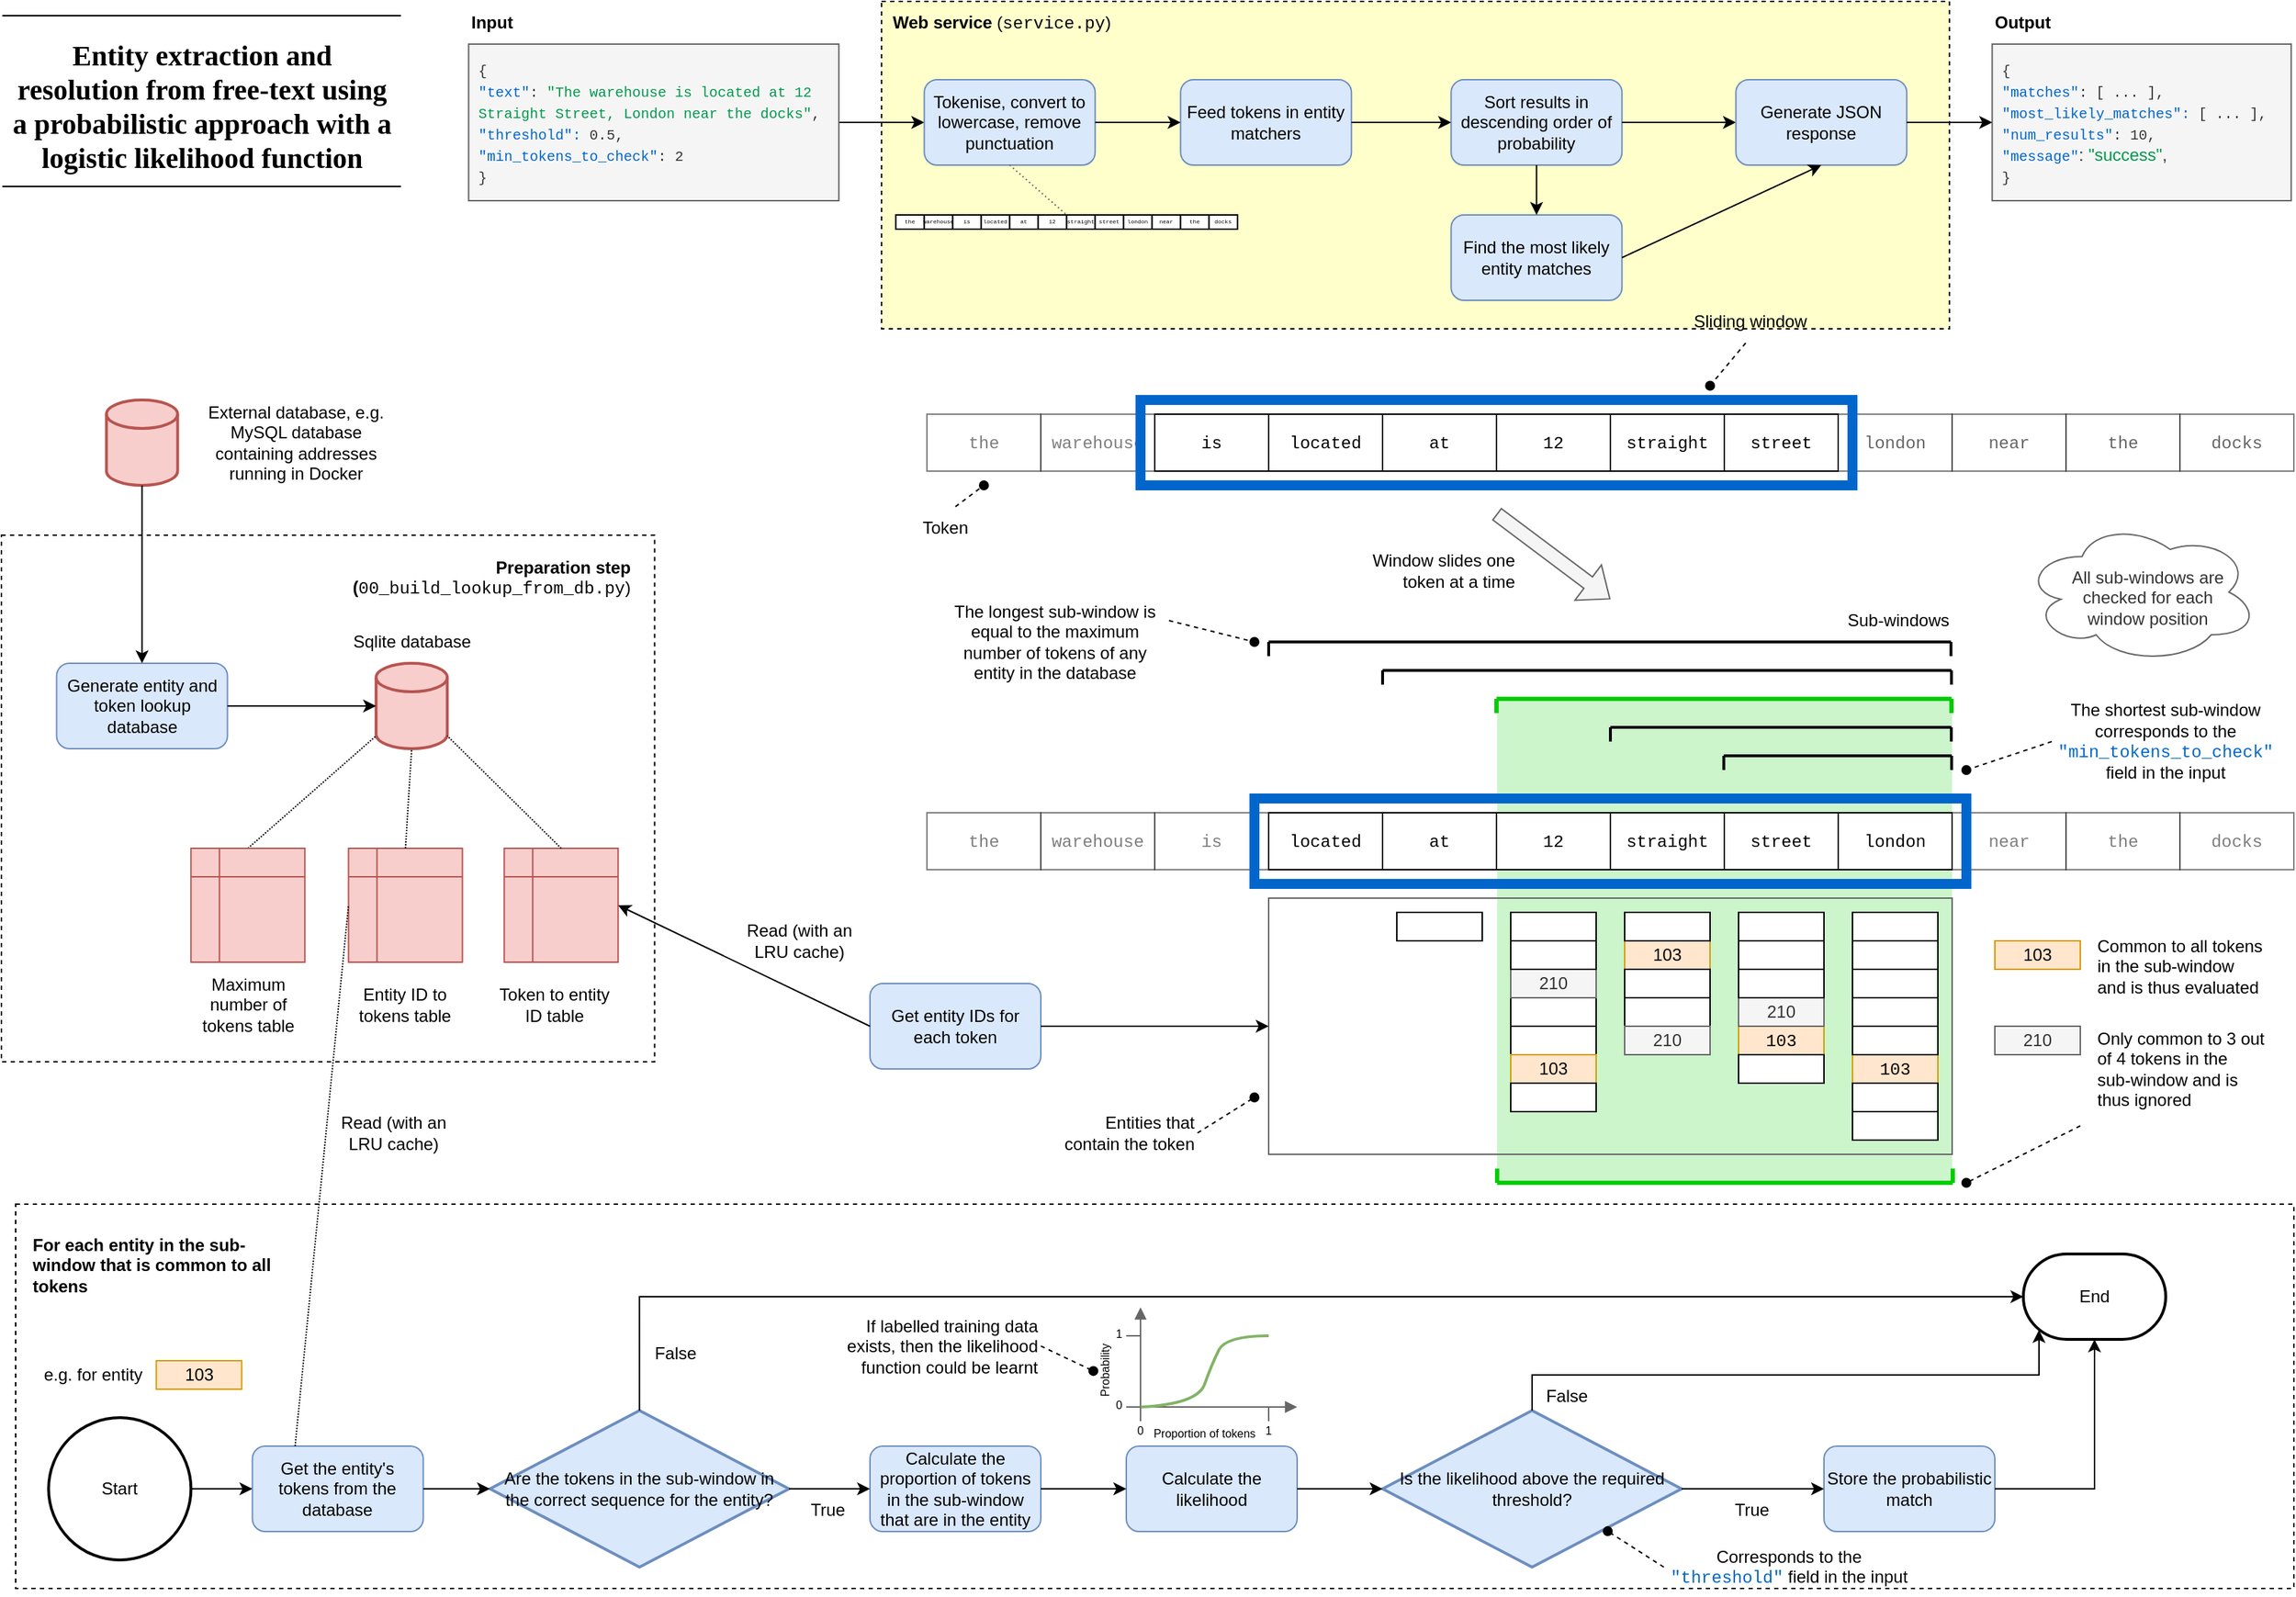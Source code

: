 <mxfile version="21.2.7" type="device">
  <diagram id="s3ajqU6_hN6JOdqz-PYY" name="Page-1">
    <mxGraphModel dx="904" dy="568" grid="1" gridSize="10" guides="1" tooltips="1" connect="1" arrows="0" fold="1" page="1" pageScale="1" pageWidth="1654" pageHeight="1169" math="0" shadow="0">
      <root>
        <mxCell id="0" />
        <mxCell id="1" parent="0" />
        <mxCell id="Gxz8XZ3srZawtTpm0HoM-239" value="" style="rounded=0;whiteSpace=wrap;html=1;fillColor=#00CC00;strokeColor=none;opacity=20;" parent="1" vertex="1">
          <mxGeometry x="1080.45" y="510" width="319.55" height="340" as="geometry" />
        </mxCell>
        <mxCell id="Gxz8XZ3srZawtTpm0HoM-189" value="" style="rounded=0;whiteSpace=wrap;html=1;fillColor=none;dashed=1;" parent="1" vertex="1">
          <mxGeometry x="40" y="865" width="1600" height="270" as="geometry" />
        </mxCell>
        <mxCell id="Gxz8XZ3srZawtTpm0HoM-154" value="" style="rounded=0;whiteSpace=wrap;html=1;fillColor=none;strokeColor=#666666;" parent="1" vertex="1">
          <mxGeometry x="920" y="650" width="480" height="180" as="geometry" />
        </mxCell>
        <mxCell id="Gxz8XZ3srZawtTpm0HoM-39" value="" style="rounded=0;whiteSpace=wrap;html=1;fillColor=none;dashed=1;" parent="1" vertex="1">
          <mxGeometry x="30.0" y="395" width="458.75" height="370" as="geometry" />
        </mxCell>
        <mxCell id="Gxz8XZ3srZawtTpm0HoM-36" value="" style="rounded=0;whiteSpace=wrap;html=1;fillColor=#FFFFCC;dashed=1;" parent="1" vertex="1">
          <mxGeometry x="648.14" y="20" width="750" height="230" as="geometry" />
        </mxCell>
        <mxCell id="Gxz8XZ3srZawtTpm0HoM-1" value="&lt;b&gt;Input&lt;/b&gt;" style="text;html=1;strokeColor=none;fillColor=none;align=left;verticalAlign=middle;whiteSpace=wrap;rounded=0;" parent="1" vertex="1">
          <mxGeometry x="358.14" y="20" width="60" height="30" as="geometry" />
        </mxCell>
        <mxCell id="Gxz8XZ3srZawtTpm0HoM-4" style="rounded=0;orthogonalLoop=1;jettySize=auto;html=1;exitX=1;exitY=0.5;exitDx=0;exitDy=0;entryX=0;entryY=0.5;entryDx=0;entryDy=0;" parent="1" source="Gxz8XZ3srZawtTpm0HoM-2" target="Gxz8XZ3srZawtTpm0HoM-3" edge="1">
          <mxGeometry relative="1" as="geometry" />
        </mxCell>
        <mxCell id="Gxz8XZ3srZawtTpm0HoM-2" value="&lt;font style=&quot;font-size: 10px;&quot; face=&quot;Courier New&quot;&gt;{&lt;br&gt;&lt;font color=&quot;#0066cc&quot;&gt;&quot;text&quot;&lt;/font&gt;: &lt;font color=&quot;#00994d&quot;&gt;&quot;The warehouse is located at 12 Straight Street, London near the docks&quot;&lt;/font&gt;, &lt;br&gt;&lt;font color=&quot;#0066cc&quot;&gt;&quot;threshold&quot;:&lt;/font&gt; 0.5, &lt;br&gt;&lt;font color=&quot;#0066cc&quot;&gt;&quot;min_tokens_to_check&quot;&lt;/font&gt;: 2&lt;br&gt;}&lt;/font&gt;" style="text;html=1;strokeColor=#666666;fillColor=#f5f5f5;align=left;verticalAlign=middle;whiteSpace=wrap;rounded=0;spacing=2;spacingLeft=5;spacingRight=5;fontColor=#333333;" parent="1" vertex="1">
          <mxGeometry x="358.14" y="50" width="260" height="110" as="geometry" />
        </mxCell>
        <mxCell id="Gxz8XZ3srZawtTpm0HoM-3" value="Tokenise, convert to lowercase, remove punctuation" style="rounded=1;whiteSpace=wrap;html=1;fillColor=#dae8fc;strokeColor=#6c8ebf;" parent="1" vertex="1">
          <mxGeometry x="678.14" y="75" width="120" height="60" as="geometry" />
        </mxCell>
        <mxCell id="Gxz8XZ3srZawtTpm0HoM-5" value="Feed tokens in entity matchers" style="rounded=1;whiteSpace=wrap;html=1;fillColor=#dae8fc;strokeColor=#6c8ebf;" parent="1" vertex="1">
          <mxGeometry x="858.14" y="75" width="120" height="60" as="geometry" />
        </mxCell>
        <mxCell id="Gxz8XZ3srZawtTpm0HoM-6" style="rounded=0;orthogonalLoop=1;jettySize=auto;html=1;entryX=0;entryY=0.5;entryDx=0;entryDy=0;exitX=1;exitY=0.5;exitDx=0;exitDy=0;" parent="1" source="Gxz8XZ3srZawtTpm0HoM-3" target="Gxz8XZ3srZawtTpm0HoM-5" edge="1">
          <mxGeometry relative="1" as="geometry">
            <mxPoint x="828.14" y="160" as="sourcePoint" />
            <mxPoint x="688.14" y="115" as="targetPoint" />
          </mxGeometry>
        </mxCell>
        <mxCell id="Gxz8XZ3srZawtTpm0HoM-7" value="Sort results in descending order of probability" style="rounded=1;whiteSpace=wrap;html=1;fillColor=#dae8fc;strokeColor=#6c8ebf;" parent="1" vertex="1">
          <mxGeometry x="1048.14" y="75" width="120" height="60" as="geometry" />
        </mxCell>
        <mxCell id="Gxz8XZ3srZawtTpm0HoM-8" style="rounded=0;orthogonalLoop=1;jettySize=auto;html=1;entryX=0;entryY=0.5;entryDx=0;entryDy=0;exitX=1;exitY=0.5;exitDx=0;exitDy=0;" parent="1" source="Gxz8XZ3srZawtTpm0HoM-5" target="Gxz8XZ3srZawtTpm0HoM-7" edge="1">
          <mxGeometry relative="1" as="geometry">
            <mxPoint x="808.14" y="115" as="sourcePoint" />
            <mxPoint x="868.14" y="115" as="targetPoint" />
          </mxGeometry>
        </mxCell>
        <mxCell id="Gxz8XZ3srZawtTpm0HoM-9" value="Find the most likely entity matches" style="rounded=1;whiteSpace=wrap;html=1;fillColor=#dae8fc;strokeColor=#6c8ebf;" parent="1" vertex="1">
          <mxGeometry x="1048.14" y="170" width="120" height="60" as="geometry" />
        </mxCell>
        <mxCell id="Gxz8XZ3srZawtTpm0HoM-10" style="rounded=0;orthogonalLoop=1;jettySize=auto;html=1;entryX=0.5;entryY=0;entryDx=0;entryDy=0;exitX=0.5;exitY=1;exitDx=0;exitDy=0;" parent="1" source="Gxz8XZ3srZawtTpm0HoM-7" target="Gxz8XZ3srZawtTpm0HoM-9" edge="1">
          <mxGeometry relative="1" as="geometry">
            <mxPoint x="988.14" y="115" as="sourcePoint" />
            <mxPoint x="1058.14" y="115" as="targetPoint" />
          </mxGeometry>
        </mxCell>
        <mxCell id="Gxz8XZ3srZawtTpm0HoM-12" value="&lt;b&gt;Output&lt;/b&gt;" style="text;html=1;strokeColor=none;fillColor=none;align=left;verticalAlign=middle;whiteSpace=wrap;rounded=0;" parent="1" vertex="1">
          <mxGeometry x="1428.14" y="20" width="60" height="30" as="geometry" />
        </mxCell>
        <mxCell id="Gxz8XZ3srZawtTpm0HoM-13" value="&lt;font style=&quot;font-size: 10px;&quot; face=&quot;Courier New&quot;&gt;{&lt;br&gt;&lt;font color=&quot;#0066cc&quot;&gt;&quot;matches&quot;&lt;/font&gt;: [ ... ], &lt;br&gt;&lt;font color=&quot;#0066cc&quot;&gt;&quot;most_likely_matches&quot;:&lt;/font&gt; [ ... ], &lt;br&gt;&lt;font color=&quot;#0066cc&quot;&gt;&quot;num_results&quot;&lt;/font&gt;: 10,&lt;br&gt;&lt;/font&gt;&lt;font style=&quot;border-color: var(--border-color); font-family: &amp;quot;Courier New&amp;quot;; font-size: 10px;&quot; color=&quot;#0066cc&quot;&gt;&quot;message&quot;&lt;/font&gt;: &lt;font color=&quot;#00994d&quot;&gt;&quot;success&quot;&lt;/font&gt;,&lt;font style=&quot;font-size: 10px;&quot; face=&quot;Courier New&quot;&gt;&lt;br&gt;}&lt;/font&gt;" style="text;html=1;strokeColor=#666666;fillColor=#f5f5f5;align=left;verticalAlign=middle;whiteSpace=wrap;rounded=0;spacing=2;spacingLeft=5;spacingRight=5;fontColor=#333333;" parent="1" vertex="1">
          <mxGeometry x="1428.14" y="50" width="210" height="110" as="geometry" />
        </mxCell>
        <mxCell id="Gxz8XZ3srZawtTpm0HoM-14" style="rounded=0;orthogonalLoop=1;jettySize=auto;html=1;entryX=0;entryY=0.5;entryDx=0;entryDy=0;exitX=1;exitY=0.5;exitDx=0;exitDy=0;" parent="1" source="Gxz8XZ3srZawtTpm0HoM-7" target="Gxz8XZ3srZawtTpm0HoM-15" edge="1">
          <mxGeometry relative="1" as="geometry">
            <mxPoint x="1178.14" y="160" as="sourcePoint" />
            <mxPoint x="1058.14" y="115" as="targetPoint" />
          </mxGeometry>
        </mxCell>
        <mxCell id="Gxz8XZ3srZawtTpm0HoM-15" value="Generate JSON response" style="rounded=1;whiteSpace=wrap;html=1;fillColor=#dae8fc;strokeColor=#6c8ebf;" parent="1" vertex="1">
          <mxGeometry x="1248.14" y="75" width="120" height="60" as="geometry" />
        </mxCell>
        <mxCell id="Gxz8XZ3srZawtTpm0HoM-16" style="rounded=0;orthogonalLoop=1;jettySize=auto;html=1;entryX=0.5;entryY=1;entryDx=0;entryDy=0;exitX=1;exitY=0.5;exitDx=0;exitDy=0;" parent="1" source="Gxz8XZ3srZawtTpm0HoM-9" target="Gxz8XZ3srZawtTpm0HoM-15" edge="1">
          <mxGeometry relative="1" as="geometry">
            <mxPoint x="1118.14" y="145" as="sourcePoint" />
            <mxPoint x="1118.14" y="180" as="targetPoint" />
          </mxGeometry>
        </mxCell>
        <mxCell id="Gxz8XZ3srZawtTpm0HoM-17" style="rounded=0;orthogonalLoop=1;jettySize=auto;html=1;entryX=0;entryY=0.5;entryDx=0;entryDy=0;exitX=1;exitY=0.5;exitDx=0;exitDy=0;" parent="1" source="Gxz8XZ3srZawtTpm0HoM-15" target="Gxz8XZ3srZawtTpm0HoM-13" edge="1">
          <mxGeometry relative="1" as="geometry">
            <mxPoint x="1388.14" y="50" as="sourcePoint" />
            <mxPoint x="1258.14" y="115" as="targetPoint" />
          </mxGeometry>
        </mxCell>
        <mxCell id="Gxz8XZ3srZawtTpm0HoM-18" value="" style="strokeWidth=2;html=1;shape=mxgraph.flowchart.database;whiteSpace=wrap;fillColor=#f8cecc;strokeColor=#b85450;" parent="1" vertex="1">
          <mxGeometry x="103.75" y="300" width="50" height="60" as="geometry" />
        </mxCell>
        <mxCell id="Gxz8XZ3srZawtTpm0HoM-19" value="External database, e.g. MySQL database containing addresses running in Docker" style="text;html=1;strokeColor=none;fillColor=none;align=center;verticalAlign=middle;whiteSpace=wrap;rounded=0;" parent="1" vertex="1">
          <mxGeometry x="163.13" y="305" width="147.5" height="50" as="geometry" />
        </mxCell>
        <mxCell id="Gxz8XZ3srZawtTpm0HoM-20" value="Generate entity and token lookup database" style="rounded=1;whiteSpace=wrap;html=1;fillColor=#dae8fc;strokeColor=#6c8ebf;" parent="1" vertex="1">
          <mxGeometry x="68.75" y="485" width="120" height="60" as="geometry" />
        </mxCell>
        <mxCell id="Gxz8XZ3srZawtTpm0HoM-22" style="rounded=0;orthogonalLoop=1;jettySize=auto;html=1;exitX=0.5;exitY=1;exitDx=0;exitDy=0;entryX=0.5;entryY=0;entryDx=0;entryDy=0;exitPerimeter=0;" parent="1" source="Gxz8XZ3srZawtTpm0HoM-18" target="Gxz8XZ3srZawtTpm0HoM-20" edge="1">
          <mxGeometry relative="1" as="geometry">
            <mxPoint x="168.75" y="270" as="sourcePoint" />
            <mxPoint x="228.75" y="270" as="targetPoint" />
          </mxGeometry>
        </mxCell>
        <mxCell id="Gxz8XZ3srZawtTpm0HoM-23" value="" style="strokeWidth=2;html=1;shape=mxgraph.flowchart.database;whiteSpace=wrap;fillColor=#f8cecc;strokeColor=#b85450;" parent="1" vertex="1">
          <mxGeometry x="293.13" y="485" width="50" height="60" as="geometry" />
        </mxCell>
        <mxCell id="Gxz8XZ3srZawtTpm0HoM-24" style="rounded=0;orthogonalLoop=1;jettySize=auto;html=1;entryX=0;entryY=0.5;entryDx=0;entryDy=0;entryPerimeter=0;exitX=1;exitY=0.5;exitDx=0;exitDy=0;" parent="1" source="Gxz8XZ3srZawtTpm0HoM-20" target="Gxz8XZ3srZawtTpm0HoM-23" edge="1">
          <mxGeometry relative="1" as="geometry">
            <mxPoint x="233.13" y="515" as="sourcePoint" />
            <mxPoint x="143.13" y="525" as="targetPoint" />
          </mxGeometry>
        </mxCell>
        <mxCell id="Gxz8XZ3srZawtTpm0HoM-25" value="Sqlite database" style="text;html=1;strokeColor=none;fillColor=none;align=center;verticalAlign=middle;whiteSpace=wrap;rounded=0;" parent="1" vertex="1">
          <mxGeometry x="273.76" y="455" width="88.75" height="30" as="geometry" />
        </mxCell>
        <mxCell id="Gxz8XZ3srZawtTpm0HoM-33" style="edgeStyle=none;rounded=0;orthogonalLoop=1;jettySize=auto;html=1;exitX=0.5;exitY=0;exitDx=0;exitDy=0;entryX=0;entryY=0.85;entryDx=0;entryDy=0;entryPerimeter=0;endArrow=none;endFill=0;dashed=1;dashPattern=1 1;" parent="1" source="Gxz8XZ3srZawtTpm0HoM-27" target="Gxz8XZ3srZawtTpm0HoM-23" edge="1">
          <mxGeometry relative="1" as="geometry" />
        </mxCell>
        <mxCell id="Gxz8XZ3srZawtTpm0HoM-27" value="" style="shape=internalStorage;whiteSpace=wrap;html=1;backgroundOutline=1;fillColor=#f8cecc;strokeColor=#b85450;" parent="1" vertex="1">
          <mxGeometry x="163.13" y="615" width="80" height="80" as="geometry" />
        </mxCell>
        <mxCell id="Gxz8XZ3srZawtTpm0HoM-28" value="Maximum number of tokens table" style="text;html=1;strokeColor=none;fillColor=none;align=center;verticalAlign=middle;whiteSpace=wrap;rounded=0;" parent="1" vertex="1">
          <mxGeometry x="158.75" y="705" width="88.75" height="40" as="geometry" />
        </mxCell>
        <mxCell id="Gxz8XZ3srZawtTpm0HoM-29" value="" style="shape=internalStorage;whiteSpace=wrap;html=1;backgroundOutline=1;fillColor=#f8cecc;strokeColor=#b85450;" parent="1" vertex="1">
          <mxGeometry x="273.76" y="615" width="80" height="80" as="geometry" />
        </mxCell>
        <mxCell id="Gxz8XZ3srZawtTpm0HoM-30" value="Entity ID to tokens table" style="text;html=1;strokeColor=none;fillColor=none;align=center;verticalAlign=middle;whiteSpace=wrap;rounded=0;" parent="1" vertex="1">
          <mxGeometry x="269.39" y="705" width="88.75" height="40" as="geometry" />
        </mxCell>
        <mxCell id="Gxz8XZ3srZawtTpm0HoM-31" value="" style="shape=internalStorage;whiteSpace=wrap;html=1;backgroundOutline=1;fillColor=#f8cecc;strokeColor=#b85450;" parent="1" vertex="1">
          <mxGeometry x="383.13" y="615" width="80" height="80" as="geometry" />
        </mxCell>
        <mxCell id="Gxz8XZ3srZawtTpm0HoM-32" value="Token to entity ID table" style="text;html=1;strokeColor=none;fillColor=none;align=center;verticalAlign=middle;whiteSpace=wrap;rounded=0;" parent="1" vertex="1">
          <mxGeometry x="374.38" y="705" width="88.75" height="40" as="geometry" />
        </mxCell>
        <mxCell id="Gxz8XZ3srZawtTpm0HoM-34" style="edgeStyle=none;rounded=0;orthogonalLoop=1;jettySize=auto;html=1;exitX=0.5;exitY=0;exitDx=0;exitDy=0;entryX=0.5;entryY=1;entryDx=0;entryDy=0;entryPerimeter=0;endArrow=none;endFill=0;dashed=1;dashPattern=1 1;" parent="1" source="Gxz8XZ3srZawtTpm0HoM-29" target="Gxz8XZ3srZawtTpm0HoM-23" edge="1">
          <mxGeometry relative="1" as="geometry">
            <mxPoint x="213.13" y="625" as="sourcePoint" />
            <mxPoint x="303.13" y="546" as="targetPoint" />
          </mxGeometry>
        </mxCell>
        <mxCell id="Gxz8XZ3srZawtTpm0HoM-35" style="edgeStyle=none;rounded=0;orthogonalLoop=1;jettySize=auto;html=1;exitX=0.5;exitY=0;exitDx=0;exitDy=0;entryX=1;entryY=0.85;entryDx=0;entryDy=0;entryPerimeter=0;endArrow=none;endFill=0;dashed=1;dashPattern=1 1;" parent="1" source="Gxz8XZ3srZawtTpm0HoM-31" target="Gxz8XZ3srZawtTpm0HoM-23" edge="1">
          <mxGeometry relative="1" as="geometry">
            <mxPoint x="223.13" y="635" as="sourcePoint" />
            <mxPoint x="313.13" y="556" as="targetPoint" />
          </mxGeometry>
        </mxCell>
        <mxCell id="Gxz8XZ3srZawtTpm0HoM-37" value="&lt;b&gt;Web service&lt;/b&gt; (&lt;font face=&quot;Courier New&quot;&gt;service.py&lt;/font&gt;)" style="text;html=1;strokeColor=none;fillColor=none;align=left;verticalAlign=middle;whiteSpace=wrap;rounded=0;" parent="1" vertex="1">
          <mxGeometry x="654.4" y="20" width="180" height="30" as="geometry" />
        </mxCell>
        <mxCell id="Gxz8XZ3srZawtTpm0HoM-40" value="&lt;b&gt;Preparation step (&lt;/b&gt;&lt;font face=&quot;Courier New&quot;&gt;00_build_lookup_from_db.py&lt;/font&gt;)" style="text;html=1;strokeColor=none;fillColor=none;align=right;verticalAlign=middle;whiteSpace=wrap;rounded=0;" parent="1" vertex="1">
          <mxGeometry x="188.75" y="405" width="285.01" height="40" as="geometry" />
        </mxCell>
        <mxCell id="Gxz8XZ3srZawtTpm0HoM-42" value="&lt;font face=&quot;Courier New&quot;&gt;the&lt;/font&gt;" style="rounded=0;whiteSpace=wrap;html=1;opacity=50;textOpacity=50;" parent="1" vertex="1">
          <mxGeometry x="680" y="310" width="80" height="40" as="geometry" />
        </mxCell>
        <mxCell id="Gxz8XZ3srZawtTpm0HoM-43" value="&lt;font face=&quot;Courier New&quot;&gt;warehouse&lt;/font&gt;" style="rounded=0;whiteSpace=wrap;html=1;opacity=50;textOpacity=50;" parent="1" vertex="1">
          <mxGeometry x="760" y="310" width="80" height="40" as="geometry" />
        </mxCell>
        <mxCell id="Gxz8XZ3srZawtTpm0HoM-44" value="&lt;font face=&quot;Courier New&quot;&gt;is&lt;/font&gt;" style="rounded=0;whiteSpace=wrap;html=1;" parent="1" vertex="1">
          <mxGeometry x="840" y="310" width="80" height="40" as="geometry" />
        </mxCell>
        <mxCell id="Gxz8XZ3srZawtTpm0HoM-45" value="&lt;font face=&quot;Courier New&quot;&gt;located&lt;/font&gt;" style="rounded=0;whiteSpace=wrap;html=1;" parent="1" vertex="1">
          <mxGeometry x="920" y="310" width="80" height="40" as="geometry" />
        </mxCell>
        <mxCell id="Gxz8XZ3srZawtTpm0HoM-46" value="&lt;font face=&quot;Courier New&quot;&gt;at&lt;/font&gt;" style="rounded=0;whiteSpace=wrap;html=1;" parent="1" vertex="1">
          <mxGeometry x="1000" y="310" width="80" height="40" as="geometry" />
        </mxCell>
        <mxCell id="Gxz8XZ3srZawtTpm0HoM-47" value="&lt;font face=&quot;Courier New&quot;&gt;12&lt;/font&gt;" style="rounded=0;whiteSpace=wrap;html=1;" parent="1" vertex="1">
          <mxGeometry x="1080" y="310" width="80" height="40" as="geometry" />
        </mxCell>
        <mxCell id="Gxz8XZ3srZawtTpm0HoM-48" value="&lt;font face=&quot;Courier New&quot;&gt;straight&lt;/font&gt;" style="rounded=0;whiteSpace=wrap;html=1;" parent="1" vertex="1">
          <mxGeometry x="1160" y="310" width="80" height="40" as="geometry" />
        </mxCell>
        <mxCell id="Gxz8XZ3srZawtTpm0HoM-49" value="&lt;font face=&quot;Courier New&quot;&gt;street&lt;/font&gt;" style="rounded=0;whiteSpace=wrap;html=1;" parent="1" vertex="1">
          <mxGeometry x="1240" y="310" width="80" height="40" as="geometry" />
        </mxCell>
        <mxCell id="Gxz8XZ3srZawtTpm0HoM-50" value="&lt;font face=&quot;Courier New&quot;&gt;london&lt;/font&gt;" style="rounded=0;whiteSpace=wrap;html=1;opacity=50;textOpacity=60;" parent="1" vertex="1">
          <mxGeometry x="1320" y="310" width="80" height="40" as="geometry" />
        </mxCell>
        <mxCell id="Gxz8XZ3srZawtTpm0HoM-51" value="&lt;font face=&quot;Courier New&quot;&gt;near&lt;/font&gt;" style="rounded=0;whiteSpace=wrap;html=1;opacity=50;textOpacity=60;" parent="1" vertex="1">
          <mxGeometry x="1400" y="310" width="80" height="40" as="geometry" />
        </mxCell>
        <mxCell id="Gxz8XZ3srZawtTpm0HoM-53" value="&lt;font face=&quot;Courier New&quot;&gt;the&lt;/font&gt;" style="rounded=0;whiteSpace=wrap;html=1;opacity=50;textOpacity=60;" parent="1" vertex="1">
          <mxGeometry x="1480" y="310" width="80" height="40" as="geometry" />
        </mxCell>
        <mxCell id="Gxz8XZ3srZawtTpm0HoM-54" value="&lt;font face=&quot;Courier New&quot;&gt;docks&lt;/font&gt;" style="rounded=0;whiteSpace=wrap;html=1;opacity=50;textOpacity=60;" parent="1" vertex="1">
          <mxGeometry x="1560" y="310" width="80" height="40" as="geometry" />
        </mxCell>
        <mxCell id="Gxz8XZ3srZawtTpm0HoM-67" value="" style="group;fontSize=4;" parent="1" vertex="1" connectable="0">
          <mxGeometry x="658.14" y="170" width="240" height="10" as="geometry" />
        </mxCell>
        <mxCell id="Gxz8XZ3srZawtTpm0HoM-55" value="&lt;font face=&quot;Courier New&quot; style=&quot;font-size: 4px;&quot;&gt;the&lt;/font&gt;" style="rounded=0;whiteSpace=wrap;html=1;fontSize=4;" parent="Gxz8XZ3srZawtTpm0HoM-67" vertex="1">
          <mxGeometry width="20.0" height="10" as="geometry" />
        </mxCell>
        <mxCell id="Gxz8XZ3srZawtTpm0HoM-56" value="&lt;font face=&quot;Courier New&quot; style=&quot;font-size: 4px;&quot;&gt;warehouse&lt;/font&gt;" style="rounded=0;whiteSpace=wrap;html=1;fontSize=4;" parent="Gxz8XZ3srZawtTpm0HoM-67" vertex="1">
          <mxGeometry x="20.0" width="20.0" height="10" as="geometry" />
        </mxCell>
        <mxCell id="Gxz8XZ3srZawtTpm0HoM-57" value="&lt;font face=&quot;Courier New&quot; style=&quot;font-size: 4px;&quot;&gt;is&lt;/font&gt;" style="rounded=0;whiteSpace=wrap;html=1;fontSize=4;" parent="Gxz8XZ3srZawtTpm0HoM-67" vertex="1">
          <mxGeometry x="40.0" width="20.0" height="10" as="geometry" />
        </mxCell>
        <mxCell id="Gxz8XZ3srZawtTpm0HoM-58" value="&lt;font face=&quot;Courier New&quot; style=&quot;font-size: 4px;&quot;&gt;located&lt;/font&gt;" style="rounded=0;whiteSpace=wrap;html=1;fontSize=4;" parent="Gxz8XZ3srZawtTpm0HoM-67" vertex="1">
          <mxGeometry x="60.0" width="20.0" height="10" as="geometry" />
        </mxCell>
        <mxCell id="Gxz8XZ3srZawtTpm0HoM-59" value="&lt;font face=&quot;Courier New&quot; style=&quot;font-size: 4px;&quot;&gt;at&lt;/font&gt;" style="rounded=0;whiteSpace=wrap;html=1;fontSize=4;" parent="Gxz8XZ3srZawtTpm0HoM-67" vertex="1">
          <mxGeometry x="80.0" width="20.0" height="10" as="geometry" />
        </mxCell>
        <mxCell id="Gxz8XZ3srZawtTpm0HoM-60" value="&lt;font face=&quot;Courier New&quot; style=&quot;font-size: 4px;&quot;&gt;12&lt;/font&gt;" style="rounded=0;whiteSpace=wrap;html=1;fontSize=4;" parent="Gxz8XZ3srZawtTpm0HoM-67" vertex="1">
          <mxGeometry x="100.0" width="20.0" height="10" as="geometry" />
        </mxCell>
        <mxCell id="Gxz8XZ3srZawtTpm0HoM-61" value="&lt;font face=&quot;Courier New&quot; style=&quot;font-size: 4px;&quot;&gt;straight&lt;/font&gt;" style="rounded=0;whiteSpace=wrap;html=1;fontSize=4;" parent="Gxz8XZ3srZawtTpm0HoM-67" vertex="1">
          <mxGeometry x="120.0" width="20.0" height="10" as="geometry" />
        </mxCell>
        <mxCell id="Gxz8XZ3srZawtTpm0HoM-62" value="&lt;font face=&quot;Courier New&quot; style=&quot;font-size: 4px;&quot;&gt;street&lt;/font&gt;" style="rounded=0;whiteSpace=wrap;html=1;fontSize=4;" parent="Gxz8XZ3srZawtTpm0HoM-67" vertex="1">
          <mxGeometry x="140.0" width="20.0" height="10" as="geometry" />
        </mxCell>
        <mxCell id="Gxz8XZ3srZawtTpm0HoM-63" value="&lt;font face=&quot;Courier New&quot; style=&quot;font-size: 4px;&quot;&gt;london&lt;/font&gt;" style="rounded=0;whiteSpace=wrap;html=1;fontSize=4;" parent="Gxz8XZ3srZawtTpm0HoM-67" vertex="1">
          <mxGeometry x="160.0" width="20.0" height="10" as="geometry" />
        </mxCell>
        <mxCell id="Gxz8XZ3srZawtTpm0HoM-64" value="&lt;font face=&quot;Courier New&quot; style=&quot;font-size: 4px;&quot;&gt;near&lt;/font&gt;" style="rounded=0;whiteSpace=wrap;html=1;fontSize=4;" parent="Gxz8XZ3srZawtTpm0HoM-67" vertex="1">
          <mxGeometry x="180" width="20.0" height="10" as="geometry" />
        </mxCell>
        <mxCell id="Gxz8XZ3srZawtTpm0HoM-65" value="&lt;font face=&quot;Courier New&quot; style=&quot;font-size: 4px;&quot;&gt;the&lt;/font&gt;" style="rounded=0;whiteSpace=wrap;html=1;fontSize=4;" parent="Gxz8XZ3srZawtTpm0HoM-67" vertex="1">
          <mxGeometry x="200.0" width="20.0" height="10" as="geometry" />
        </mxCell>
        <mxCell id="Gxz8XZ3srZawtTpm0HoM-66" value="&lt;font face=&quot;Courier New&quot; style=&quot;font-size: 4px;&quot;&gt;docks&lt;/font&gt;" style="rounded=0;whiteSpace=wrap;html=1;fontSize=4;" parent="Gxz8XZ3srZawtTpm0HoM-67" vertex="1">
          <mxGeometry x="220.0" width="20.0" height="10" as="geometry" />
        </mxCell>
        <mxCell id="Gxz8XZ3srZawtTpm0HoM-71" style="rounded=0;orthogonalLoop=1;jettySize=auto;html=1;entryX=0;entryY=0;entryDx=0;entryDy=0;exitX=0.5;exitY=1;exitDx=0;exitDy=0;endArrow=none;endFill=0;dashed=1;dashPattern=1 2;strokeColor=#666666;" parent="1" source="Gxz8XZ3srZawtTpm0HoM-3" target="Gxz8XZ3srZawtTpm0HoM-61" edge="1">
          <mxGeometry relative="1" as="geometry">
            <mxPoint x="808.14" y="115" as="sourcePoint" />
            <mxPoint x="868.14" y="115" as="targetPoint" />
          </mxGeometry>
        </mxCell>
        <mxCell id="Gxz8XZ3srZawtTpm0HoM-72" value="&lt;font face=&quot;Courier New&quot;&gt;the&lt;/font&gt;" style="rounded=0;whiteSpace=wrap;html=1;textOpacity=50;opacity=50;" parent="1" vertex="1">
          <mxGeometry x="680" y="590" width="80" height="40" as="geometry" />
        </mxCell>
        <mxCell id="Gxz8XZ3srZawtTpm0HoM-73" value="&lt;font face=&quot;Courier New&quot;&gt;warehouse&lt;/font&gt;" style="rounded=0;whiteSpace=wrap;html=1;textOpacity=50;opacity=50;" parent="1" vertex="1">
          <mxGeometry x="760" y="590" width="80" height="40" as="geometry" />
        </mxCell>
        <mxCell id="Gxz8XZ3srZawtTpm0HoM-74" value="&lt;font face=&quot;Courier New&quot;&gt;is&lt;/font&gt;" style="rounded=0;whiteSpace=wrap;html=1;textOpacity=50;opacity=50;" parent="1" vertex="1">
          <mxGeometry x="840" y="590" width="80" height="40" as="geometry" />
        </mxCell>
        <mxCell id="Gxz8XZ3srZawtTpm0HoM-75" value="&lt;font face=&quot;Courier New&quot;&gt;located&lt;/font&gt;" style="rounded=0;whiteSpace=wrap;html=1;" parent="1" vertex="1">
          <mxGeometry x="920" y="590" width="80" height="40" as="geometry" />
        </mxCell>
        <mxCell id="Gxz8XZ3srZawtTpm0HoM-76" value="&lt;font face=&quot;Courier New&quot;&gt;at&lt;/font&gt;" style="rounded=0;whiteSpace=wrap;html=1;" parent="1" vertex="1">
          <mxGeometry x="1000" y="590" width="80" height="40" as="geometry" />
        </mxCell>
        <mxCell id="Gxz8XZ3srZawtTpm0HoM-77" value="&lt;font face=&quot;Courier New&quot;&gt;12&lt;/font&gt;" style="rounded=0;whiteSpace=wrap;html=1;" parent="1" vertex="1">
          <mxGeometry x="1080" y="590" width="80" height="40" as="geometry" />
        </mxCell>
        <mxCell id="Gxz8XZ3srZawtTpm0HoM-78" value="&lt;font face=&quot;Courier New&quot;&gt;straight&lt;/font&gt;" style="rounded=0;whiteSpace=wrap;html=1;" parent="1" vertex="1">
          <mxGeometry x="1160" y="590" width="80" height="40" as="geometry" />
        </mxCell>
        <mxCell id="Gxz8XZ3srZawtTpm0HoM-79" value="&lt;font face=&quot;Courier New&quot;&gt;street&lt;/font&gt;" style="rounded=0;whiteSpace=wrap;html=1;" parent="1" vertex="1">
          <mxGeometry x="1240" y="590" width="80" height="40" as="geometry" />
        </mxCell>
        <mxCell id="Gxz8XZ3srZawtTpm0HoM-80" value="&lt;font face=&quot;Courier New&quot;&gt;london&lt;/font&gt;" style="rounded=0;whiteSpace=wrap;html=1;" parent="1" vertex="1">
          <mxGeometry x="1320" y="590" width="80" height="40" as="geometry" />
        </mxCell>
        <mxCell id="Gxz8XZ3srZawtTpm0HoM-81" value="&lt;font face=&quot;Courier New&quot;&gt;near&lt;/font&gt;" style="rounded=0;whiteSpace=wrap;html=1;textOpacity=50;opacity=50;" parent="1" vertex="1">
          <mxGeometry x="1400" y="590" width="80" height="40" as="geometry" />
        </mxCell>
        <mxCell id="Gxz8XZ3srZawtTpm0HoM-82" value="&lt;font face=&quot;Courier New&quot;&gt;the&lt;/font&gt;" style="rounded=0;whiteSpace=wrap;html=1;textOpacity=50;opacity=50;" parent="1" vertex="1">
          <mxGeometry x="1480" y="590" width="80" height="40" as="geometry" />
        </mxCell>
        <mxCell id="Gxz8XZ3srZawtTpm0HoM-83" value="&lt;font face=&quot;Courier New&quot;&gt;docks&lt;/font&gt;" style="rounded=0;whiteSpace=wrap;html=1;textOpacity=50;opacity=50;" parent="1" vertex="1">
          <mxGeometry x="1560" y="590" width="80" height="40" as="geometry" />
        </mxCell>
        <mxCell id="Gxz8XZ3srZawtTpm0HoM-85" value="" style="rounded=0;whiteSpace=wrap;html=1;fillColor=none;strokeColor=#0066CC;strokeWidth=7;" parent="1" vertex="1">
          <mxGeometry x="830" y="300" width="500" height="60" as="geometry" />
        </mxCell>
        <mxCell id="Gxz8XZ3srZawtTpm0HoM-86" value="" style="shape=flexArrow;endArrow=classic;html=1;rounded=0;fillColor=#f5f5f5;strokeColor=#666666;" parent="1" edge="1">
          <mxGeometry width="50" height="50" relative="1" as="geometry">
            <mxPoint x="1080" y="380" as="sourcePoint" />
            <mxPoint x="1160" y="440" as="targetPoint" />
          </mxGeometry>
        </mxCell>
        <mxCell id="Gxz8XZ3srZawtTpm0HoM-87" value="" style="rounded=0;whiteSpace=wrap;html=1;fillColor=none;strokeColor=#0066CC;strokeWidth=7;" parent="1" vertex="1">
          <mxGeometry x="910" y="580" width="500" height="60" as="geometry" />
        </mxCell>
        <mxCell id="Gxz8XZ3srZawtTpm0HoM-88" value="Sliding window" style="text;html=1;strokeColor=none;fillColor=none;align=right;verticalAlign=middle;whiteSpace=wrap;rounded=0;" parent="1" vertex="1">
          <mxGeometry x="1210" y="230" width="90" height="30" as="geometry" />
        </mxCell>
        <mxCell id="Gxz8XZ3srZawtTpm0HoM-94" value="" style="endArrow=none;html=1;rounded=0;strokeWidth=2;" parent="1" edge="1">
          <mxGeometry width="50" height="50" relative="1" as="geometry">
            <mxPoint x="1239.66" y="550" as="sourcePoint" />
            <mxPoint x="1399.66" y="550" as="targetPoint" />
          </mxGeometry>
        </mxCell>
        <mxCell id="Gxz8XZ3srZawtTpm0HoM-95" value="" style="endArrow=none;html=1;rounded=0;strokeWidth=2;" parent="1" edge="1">
          <mxGeometry width="50" height="50" relative="1" as="geometry">
            <mxPoint x="1399.66" y="560" as="sourcePoint" />
            <mxPoint x="1399.66" y="550" as="targetPoint" />
          </mxGeometry>
        </mxCell>
        <mxCell id="Gxz8XZ3srZawtTpm0HoM-96" value="" style="endArrow=none;html=1;rounded=0;strokeWidth=2;" parent="1" edge="1">
          <mxGeometry width="50" height="50" relative="1" as="geometry">
            <mxPoint x="1239.66" y="560" as="sourcePoint" />
            <mxPoint x="1239.66" y="550" as="targetPoint" />
          </mxGeometry>
        </mxCell>
        <mxCell id="Gxz8XZ3srZawtTpm0HoM-97" value="" style="endArrow=none;html=1;rounded=0;strokeWidth=2;" parent="1" edge="1">
          <mxGeometry width="50" height="50" relative="1" as="geometry">
            <mxPoint x="1160" y="530" as="sourcePoint" />
            <mxPoint x="1399.41" y="530" as="targetPoint" />
          </mxGeometry>
        </mxCell>
        <mxCell id="Gxz8XZ3srZawtTpm0HoM-98" value="" style="endArrow=none;html=1;rounded=0;strokeWidth=2;" parent="1" edge="1">
          <mxGeometry width="50" height="50" relative="1" as="geometry">
            <mxPoint x="1399.41" y="540" as="sourcePoint" />
            <mxPoint x="1399.41" y="530" as="targetPoint" />
          </mxGeometry>
        </mxCell>
        <mxCell id="Gxz8XZ3srZawtTpm0HoM-99" value="" style="endArrow=none;html=1;rounded=0;strokeWidth=2;" parent="1" edge="1">
          <mxGeometry width="50" height="50" relative="1" as="geometry">
            <mxPoint x="1160" y="540" as="sourcePoint" />
            <mxPoint x="1160" y="530" as="targetPoint" />
          </mxGeometry>
        </mxCell>
        <mxCell id="Gxz8XZ3srZawtTpm0HoM-100" value="" style="endArrow=none;html=1;rounded=0;strokeWidth=3;strokeColor=#00CC00;" parent="1" edge="1">
          <mxGeometry width="50" height="50" relative="1" as="geometry">
            <mxPoint x="1080" y="510" as="sourcePoint" />
            <mxPoint x="1399.55" y="510" as="targetPoint" />
          </mxGeometry>
        </mxCell>
        <mxCell id="Gxz8XZ3srZawtTpm0HoM-101" value="" style="endArrow=none;html=1;rounded=0;strokeWidth=3;strokeColor=#00CC00;" parent="1" edge="1">
          <mxGeometry width="50" height="50" relative="1" as="geometry">
            <mxPoint x="1399.55" y="520" as="sourcePoint" />
            <mxPoint x="1399.55" y="510" as="targetPoint" />
          </mxGeometry>
        </mxCell>
        <mxCell id="Gxz8XZ3srZawtTpm0HoM-102" value="" style="endArrow=none;html=1;rounded=0;strokeWidth=3;strokeColor=#00CC00;" parent="1" edge="1">
          <mxGeometry width="50" height="50" relative="1" as="geometry">
            <mxPoint x="1080" y="520" as="sourcePoint" />
            <mxPoint x="1080" y="510" as="targetPoint" />
          </mxGeometry>
        </mxCell>
        <mxCell id="Gxz8XZ3srZawtTpm0HoM-103" value="" style="endArrow=none;html=1;rounded=0;strokeWidth=2;" parent="1" edge="1">
          <mxGeometry width="50" height="50" relative="1" as="geometry">
            <mxPoint x="1000" y="490" as="sourcePoint" />
            <mxPoint x="1399.55" y="490" as="targetPoint" />
          </mxGeometry>
        </mxCell>
        <mxCell id="Gxz8XZ3srZawtTpm0HoM-104" value="" style="endArrow=none;html=1;rounded=0;strokeWidth=2;" parent="1" edge="1">
          <mxGeometry width="50" height="50" relative="1" as="geometry">
            <mxPoint x="1399.55" y="500" as="sourcePoint" />
            <mxPoint x="1399.55" y="490" as="targetPoint" />
          </mxGeometry>
        </mxCell>
        <mxCell id="Gxz8XZ3srZawtTpm0HoM-105" value="" style="endArrow=none;html=1;rounded=0;strokeWidth=2;" parent="1" edge="1">
          <mxGeometry width="50" height="50" relative="1" as="geometry">
            <mxPoint x="1000" y="500" as="sourcePoint" />
            <mxPoint x="1000" y="490" as="targetPoint" />
          </mxGeometry>
        </mxCell>
        <mxCell id="Gxz8XZ3srZawtTpm0HoM-106" value="" style="endArrow=none;html=1;rounded=0;strokeWidth=2;" parent="1" edge="1">
          <mxGeometry width="50" height="50" relative="1" as="geometry">
            <mxPoint x="920" y="470" as="sourcePoint" />
            <mxPoint x="1399.2" y="470" as="targetPoint" />
          </mxGeometry>
        </mxCell>
        <mxCell id="Gxz8XZ3srZawtTpm0HoM-107" value="" style="endArrow=none;html=1;rounded=0;strokeWidth=2;" parent="1" edge="1">
          <mxGeometry width="50" height="50" relative="1" as="geometry">
            <mxPoint x="1399.2" y="480" as="sourcePoint" />
            <mxPoint x="1399.2" y="470" as="targetPoint" />
          </mxGeometry>
        </mxCell>
        <mxCell id="Gxz8XZ3srZawtTpm0HoM-108" value="" style="endArrow=none;html=1;rounded=0;strokeWidth=2;" parent="1" edge="1">
          <mxGeometry width="50" height="50" relative="1" as="geometry">
            <mxPoint x="920" y="480" as="sourcePoint" />
            <mxPoint x="920" y="470" as="targetPoint" />
          </mxGeometry>
        </mxCell>
        <mxCell id="Gxz8XZ3srZawtTpm0HoM-109" value="Sub-windows" style="text;html=1;strokeColor=none;fillColor=none;align=right;verticalAlign=middle;whiteSpace=wrap;rounded=0;" parent="1" vertex="1">
          <mxGeometry x="1300" y="440" width="100" height="30" as="geometry" />
        </mxCell>
        <mxCell id="Gxz8XZ3srZawtTpm0HoM-110" value="&lt;font face=&quot;Courier New&quot;&gt;103&lt;/font&gt;" style="rounded=0;whiteSpace=wrap;html=1;fillColor=#ffe6cc;strokeColor=#d79b00;" parent="1" vertex="1">
          <mxGeometry x="1330" y="760" width="60" height="20" as="geometry" />
        </mxCell>
        <mxCell id="Gxz8XZ3srZawtTpm0HoM-111" value="" style="rounded=0;whiteSpace=wrap;html=1;" parent="1" vertex="1">
          <mxGeometry x="1330" y="680" width="60" height="20" as="geometry" />
        </mxCell>
        <mxCell id="Gxz8XZ3srZawtTpm0HoM-112" value="" style="rounded=0;whiteSpace=wrap;html=1;" parent="1" vertex="1">
          <mxGeometry x="1330" y="700" width="60" height="20" as="geometry" />
        </mxCell>
        <mxCell id="Gxz8XZ3srZawtTpm0HoM-113" value="" style="rounded=0;whiteSpace=wrap;html=1;" parent="1" vertex="1">
          <mxGeometry x="1330" y="720" width="60" height="20" as="geometry" />
        </mxCell>
        <mxCell id="Gxz8XZ3srZawtTpm0HoM-115" value="" style="rounded=0;whiteSpace=wrap;html=1;" parent="1" vertex="1">
          <mxGeometry x="1330" y="660" width="60" height="20" as="geometry" />
        </mxCell>
        <mxCell id="Gxz8XZ3srZawtTpm0HoM-116" value="" style="rounded=0;whiteSpace=wrap;html=1;" parent="1" vertex="1">
          <mxGeometry x="1330" y="780" width="60" height="20" as="geometry" />
        </mxCell>
        <mxCell id="Gxz8XZ3srZawtTpm0HoM-117" value="" style="rounded=0;whiteSpace=wrap;html=1;" parent="1" vertex="1">
          <mxGeometry x="1330" y="800" width="60" height="20" as="geometry" />
        </mxCell>
        <mxCell id="Gxz8XZ3srZawtTpm0HoM-118" value="Entities that contain the token" style="text;html=1;strokeColor=none;fillColor=none;align=right;verticalAlign=middle;whiteSpace=wrap;rounded=0;" parent="1" vertex="1">
          <mxGeometry x="770" y="800" width="100" height="30" as="geometry" />
        </mxCell>
        <mxCell id="Gxz8XZ3srZawtTpm0HoM-119" value="&lt;font face=&quot;Courier New&quot;&gt;103&lt;/font&gt;" style="rounded=0;whiteSpace=wrap;html=1;fillColor=#ffe6cc;strokeColor=#d79b00;" parent="1" vertex="1">
          <mxGeometry x="1250" y="740" width="60" height="20" as="geometry" />
        </mxCell>
        <mxCell id="Gxz8XZ3srZawtTpm0HoM-120" value="" style="rounded=0;whiteSpace=wrap;html=1;" parent="1" vertex="1">
          <mxGeometry x="1250" y="680" width="60" height="20" as="geometry" />
        </mxCell>
        <mxCell id="Gxz8XZ3srZawtTpm0HoM-122" value="210" style="rounded=0;whiteSpace=wrap;html=1;fillColor=#f5f5f5;strokeColor=#666666;fontColor=#333333;" parent="1" vertex="1">
          <mxGeometry x="1250" y="720" width="60" height="20" as="geometry" />
        </mxCell>
        <mxCell id="Gxz8XZ3srZawtTpm0HoM-124" value="" style="rounded=0;whiteSpace=wrap;html=1;" parent="1" vertex="1">
          <mxGeometry x="1250" y="660" width="60" height="20" as="geometry" />
        </mxCell>
        <mxCell id="Gxz8XZ3srZawtTpm0HoM-125" value="" style="rounded=0;whiteSpace=wrap;html=1;" parent="1" vertex="1">
          <mxGeometry x="1250" y="760" width="60" height="20" as="geometry" />
        </mxCell>
        <mxCell id="Gxz8XZ3srZawtTpm0HoM-128" value="103" style="rounded=0;whiteSpace=wrap;html=1;fillColor=#ffe6cc;strokeColor=#d79b00;" parent="1" vertex="1">
          <mxGeometry x="1170" y="680" width="60" height="20" as="geometry" />
        </mxCell>
        <mxCell id="Gxz8XZ3srZawtTpm0HoM-129" value="" style="rounded=0;whiteSpace=wrap;html=1;" parent="1" vertex="1">
          <mxGeometry x="1170" y="720" width="60" height="20" as="geometry" />
        </mxCell>
        <mxCell id="Gxz8XZ3srZawtTpm0HoM-131" value="" style="rounded=0;whiteSpace=wrap;html=1;" parent="1" vertex="1">
          <mxGeometry x="1170" y="660" width="60" height="20" as="geometry" />
        </mxCell>
        <mxCell id="Gxz8XZ3srZawtTpm0HoM-132" value="210" style="rounded=0;whiteSpace=wrap;html=1;fillColor=#f5f5f5;strokeColor=#666666;fontColor=#333333;" parent="1" vertex="1">
          <mxGeometry x="1170" y="740" width="60" height="20" as="geometry" />
        </mxCell>
        <mxCell id="Gxz8XZ3srZawtTpm0HoM-133" value="" style="rounded=0;whiteSpace=wrap;html=1;" parent="1" vertex="1">
          <mxGeometry x="1250" y="700" width="60" height="20" as="geometry" />
        </mxCell>
        <mxCell id="Gxz8XZ3srZawtTpm0HoM-134" value="" style="rounded=0;whiteSpace=wrap;html=1;" parent="1" vertex="1">
          <mxGeometry x="1330" y="740" width="60" height="20" as="geometry" />
        </mxCell>
        <mxCell id="Gxz8XZ3srZawtTpm0HoM-135" value="" style="rounded=0;whiteSpace=wrap;html=1;" parent="1" vertex="1">
          <mxGeometry x="1170" y="700" width="60" height="20" as="geometry" />
        </mxCell>
        <mxCell id="Gxz8XZ3srZawtTpm0HoM-137" value="" style="rounded=0;whiteSpace=wrap;html=1;" parent="1" vertex="1">
          <mxGeometry x="1090" y="720" width="60" height="20" as="geometry" />
        </mxCell>
        <mxCell id="Gxz8XZ3srZawtTpm0HoM-138" value="" style="rounded=0;whiteSpace=wrap;html=1;" parent="1" vertex="1">
          <mxGeometry x="1090" y="660" width="60" height="20" as="geometry" />
        </mxCell>
        <mxCell id="Gxz8XZ3srZawtTpm0HoM-139" value="" style="rounded=0;whiteSpace=wrap;html=1;" parent="1" vertex="1">
          <mxGeometry x="1090" y="740" width="60" height="20" as="geometry" />
        </mxCell>
        <mxCell id="Gxz8XZ3srZawtTpm0HoM-140" value="210" style="rounded=0;whiteSpace=wrap;html=1;fillColor=#f5f5f5;strokeColor=#666666;fontColor=#333333;" parent="1" vertex="1">
          <mxGeometry x="1090" y="700" width="60" height="20" as="geometry" />
        </mxCell>
        <mxCell id="Gxz8XZ3srZawtTpm0HoM-141" value="103" style="rounded=0;whiteSpace=wrap;html=1;fillColor=#ffe6cc;strokeColor=#d79b00;" parent="1" vertex="1">
          <mxGeometry x="1090" y="760" width="60" height="20" as="geometry" />
        </mxCell>
        <mxCell id="Gxz8XZ3srZawtTpm0HoM-142" value="" style="rounded=0;whiteSpace=wrap;html=1;" parent="1" vertex="1">
          <mxGeometry x="1090" y="780" width="60" height="20" as="geometry" />
        </mxCell>
        <mxCell id="Gxz8XZ3srZawtTpm0HoM-143" value="" style="rounded=0;whiteSpace=wrap;html=1;" parent="1" vertex="1">
          <mxGeometry x="1090" y="680" width="60" height="20" as="geometry" />
        </mxCell>
        <mxCell id="Gxz8XZ3srZawtTpm0HoM-146" value="" style="rounded=0;whiteSpace=wrap;html=1;" parent="1" vertex="1">
          <mxGeometry x="1010" y="660" width="60" height="20" as="geometry" />
        </mxCell>
        <mxCell id="Gxz8XZ3srZawtTpm0HoM-156" value="Get entity IDs for each token" style="rounded=1;whiteSpace=wrap;html=1;fillColor=#dae8fc;strokeColor=#6c8ebf;" parent="1" vertex="1">
          <mxGeometry x="640" y="710" width="120" height="60" as="geometry" />
        </mxCell>
        <mxCell id="Gxz8XZ3srZawtTpm0HoM-157" style="rounded=0;orthogonalLoop=1;jettySize=auto;html=1;entryX=1;entryY=0.5;entryDx=0;entryDy=0;exitX=0;exitY=0.5;exitDx=0;exitDy=0;" parent="1" source="Gxz8XZ3srZawtTpm0HoM-156" target="Gxz8XZ3srZawtTpm0HoM-31" edge="1">
          <mxGeometry relative="1" as="geometry">
            <mxPoint x="339" y="720" as="sourcePoint" />
            <mxPoint x="443" y="720" as="targetPoint" />
          </mxGeometry>
        </mxCell>
        <mxCell id="Gxz8XZ3srZawtTpm0HoM-158" value="Read (with an LRU cache)" style="text;html=1;strokeColor=none;fillColor=none;align=center;verticalAlign=middle;whiteSpace=wrap;rounded=0;" parent="1" vertex="1">
          <mxGeometry x="545.63" y="665" width="88.75" height="30" as="geometry" />
        </mxCell>
        <mxCell id="Gxz8XZ3srZawtTpm0HoM-159" style="rounded=0;orthogonalLoop=1;jettySize=auto;html=1;exitX=1;exitY=0.5;exitDx=0;exitDy=0;entryX=0;entryY=0.5;entryDx=0;entryDy=0;" parent="1" source="Gxz8XZ3srZawtTpm0HoM-156" target="Gxz8XZ3srZawtTpm0HoM-154" edge="1">
          <mxGeometry relative="1" as="geometry">
            <mxPoint x="717" y="720" as="sourcePoint" />
            <mxPoint x="890" y="730" as="targetPoint" />
          </mxGeometry>
        </mxCell>
        <mxCell id="Gxz8XZ3srZawtTpm0HoM-160" value="Are the tokens in the sub-window in the correct sequence for the entity?" style="strokeWidth=2;html=1;shape=mxgraph.flowchart.decision;whiteSpace=wrap;fillColor=#dae8fc;strokeColor=#6c8ebf;" parent="1" vertex="1">
          <mxGeometry x="373.13" y="1010" width="210" height="110" as="geometry" />
        </mxCell>
        <mxCell id="Gxz8XZ3srZawtTpm0HoM-162" value="Get the entity&#39;s tokens from the database" style="rounded=1;whiteSpace=wrap;html=1;fillColor=#dae8fc;strokeColor=#6c8ebf;" parent="1" vertex="1">
          <mxGeometry x="206.26" y="1035" width="120" height="60" as="geometry" />
        </mxCell>
        <mxCell id="Gxz8XZ3srZawtTpm0HoM-163" style="rounded=0;orthogonalLoop=1;jettySize=auto;html=1;entryX=0;entryY=0.5;entryDx=0;entryDy=0;exitX=0.25;exitY=0;exitDx=0;exitDy=0;endArrow=none;endFill=0;dashed=1;dashPattern=1 1;" parent="1" source="Gxz8XZ3srZawtTpm0HoM-162" target="Gxz8XZ3srZawtTpm0HoM-29" edge="1">
          <mxGeometry relative="1" as="geometry">
            <mxPoint x="717" y="720" as="sourcePoint" />
            <mxPoint x="593" y="820" as="targetPoint" />
          </mxGeometry>
        </mxCell>
        <mxCell id="Gxz8XZ3srZawtTpm0HoM-164" value="Read (with an LRU cache)" style="text;html=1;strokeColor=none;fillColor=none;align=center;verticalAlign=middle;whiteSpace=wrap;rounded=0;" parent="1" vertex="1">
          <mxGeometry x="261.25" y="800" width="88.75" height="30" as="geometry" />
        </mxCell>
        <mxCell id="Gxz8XZ3srZawtTpm0HoM-165" value="Calculate the proportion of tokens in the sub-window that are in the entity" style="rounded=1;whiteSpace=wrap;html=1;fillColor=#dae8fc;strokeColor=#6c8ebf;" parent="1" vertex="1">
          <mxGeometry x="640" y="1035" width="120" height="60" as="geometry" />
        </mxCell>
        <mxCell id="Gxz8XZ3srZawtTpm0HoM-166" value="Calculate the likelihood" style="rounded=1;whiteSpace=wrap;html=1;fillColor=#dae8fc;strokeColor=#6c8ebf;" parent="1" vertex="1">
          <mxGeometry x="820" y="1035" width="120" height="60" as="geometry" />
        </mxCell>
        <mxCell id="Gxz8XZ3srZawtTpm0HoM-167" value="Is the likelihood above the required threshold?" style="strokeWidth=2;html=1;shape=mxgraph.flowchart.decision;whiteSpace=wrap;fillColor=#dae8fc;strokeColor=#6c8ebf;" parent="1" vertex="1">
          <mxGeometry x="1000" y="1010" width="210" height="110" as="geometry" />
        </mxCell>
        <mxCell id="Gxz8XZ3srZawtTpm0HoM-168" value="Start" style="strokeWidth=2;html=1;shape=mxgraph.flowchart.start_2;whiteSpace=wrap;" parent="1" vertex="1">
          <mxGeometry x="63.13" y="1015" width="100" height="100" as="geometry" />
        </mxCell>
        <mxCell id="Gxz8XZ3srZawtTpm0HoM-169" style="rounded=0;orthogonalLoop=1;jettySize=auto;html=1;entryX=0;entryY=0.5;entryDx=0;entryDy=0;exitX=1;exitY=0.5;exitDx=0;exitDy=0;exitPerimeter=0;" parent="1" source="Gxz8XZ3srZawtTpm0HoM-168" target="Gxz8XZ3srZawtTpm0HoM-162" edge="1">
          <mxGeometry relative="1" as="geometry">
            <mxPoint x="770" y="710" as="sourcePoint" />
            <mxPoint x="593" y="730" as="targetPoint" />
          </mxGeometry>
        </mxCell>
        <mxCell id="Gxz8XZ3srZawtTpm0HoM-170" style="rounded=0;orthogonalLoop=1;jettySize=auto;html=1;entryX=0;entryY=0.5;entryDx=0;entryDy=0;entryPerimeter=0;exitX=1;exitY=0.5;exitDx=0;exitDy=0;" parent="1" source="Gxz8XZ3srZawtTpm0HoM-162" target="Gxz8XZ3srZawtTpm0HoM-160" edge="1">
          <mxGeometry relative="1" as="geometry">
            <mxPoint x="350" y="1090" as="sourcePoint" />
            <mxPoint x="216" y="1075" as="targetPoint" />
          </mxGeometry>
        </mxCell>
        <mxCell id="Gxz8XZ3srZawtTpm0HoM-171" style="rounded=0;orthogonalLoop=1;jettySize=auto;html=1;entryX=0;entryY=0.5;entryDx=0;entryDy=0;exitX=1;exitY=0.5;exitDx=0;exitDy=0;exitPerimeter=0;" parent="1" source="Gxz8XZ3srZawtTpm0HoM-160" target="Gxz8XZ3srZawtTpm0HoM-165" edge="1">
          <mxGeometry relative="1" as="geometry">
            <mxPoint x="336" y="1075" as="sourcePoint" />
            <mxPoint x="423" y="1075" as="targetPoint" />
          </mxGeometry>
        </mxCell>
        <mxCell id="Gxz8XZ3srZawtTpm0HoM-172" style="rounded=0;orthogonalLoop=1;jettySize=auto;html=1;exitX=1;exitY=0.5;exitDx=0;exitDy=0;entryX=0;entryY=0.5;entryDx=0;entryDy=0;" parent="1" source="Gxz8XZ3srZawtTpm0HoM-165" target="Gxz8XZ3srZawtTpm0HoM-166" edge="1">
          <mxGeometry relative="1" as="geometry">
            <mxPoint x="860" y="1040" as="sourcePoint" />
            <mxPoint x="900" y="1090" as="targetPoint" />
          </mxGeometry>
        </mxCell>
        <mxCell id="Gxz8XZ3srZawtTpm0HoM-173" style="rounded=0;orthogonalLoop=1;jettySize=auto;html=1;entryX=0;entryY=0.5;entryDx=0;entryDy=0;entryPerimeter=0;exitX=1;exitY=0.5;exitDx=0;exitDy=0;" parent="1" source="Gxz8XZ3srZawtTpm0HoM-166" target="Gxz8XZ3srZawtTpm0HoM-167" edge="1">
          <mxGeometry relative="1" as="geometry">
            <mxPoint x="1060" y="1110" as="sourcePoint" />
            <mxPoint x="930" y="1075" as="targetPoint" />
          </mxGeometry>
        </mxCell>
        <mxCell id="Gxz8XZ3srZawtTpm0HoM-176" value="Store the probabilistic match" style="rounded=1;whiteSpace=wrap;html=1;fillColor=#dae8fc;strokeColor=#6c8ebf;" parent="1" vertex="1">
          <mxGeometry x="1310" y="1035" width="120" height="60" as="geometry" />
        </mxCell>
        <mxCell id="Gxz8XZ3srZawtTpm0HoM-177" style="rounded=0;orthogonalLoop=1;jettySize=auto;html=1;entryX=0;entryY=0.5;entryDx=0;entryDy=0;exitX=1;exitY=0.5;exitDx=0;exitDy=0;exitPerimeter=0;" parent="1" source="Gxz8XZ3srZawtTpm0HoM-167" target="Gxz8XZ3srZawtTpm0HoM-176" edge="1">
          <mxGeometry relative="1" as="geometry">
            <mxPoint x="1230" y="1100" as="sourcePoint" />
            <mxPoint x="1010" y="1075" as="targetPoint" />
          </mxGeometry>
        </mxCell>
        <mxCell id="Gxz8XZ3srZawtTpm0HoM-178" value="True" style="text;html=1;strokeColor=none;fillColor=none;align=center;verticalAlign=middle;whiteSpace=wrap;rounded=0;" parent="1" vertex="1">
          <mxGeometry x="581.25" y="1065" width="58.75" height="30" as="geometry" />
        </mxCell>
        <mxCell id="Gxz8XZ3srZawtTpm0HoM-179" value="True" style="text;html=1;strokeColor=none;fillColor=none;align=center;verticalAlign=middle;whiteSpace=wrap;rounded=0;" parent="1" vertex="1">
          <mxGeometry x="1230" y="1065" width="58.75" height="30" as="geometry" />
        </mxCell>
        <mxCell id="Gxz8XZ3srZawtTpm0HoM-181" value="End" style="strokeWidth=2;html=1;shape=mxgraph.flowchart.terminator;whiteSpace=wrap;" parent="1" vertex="1">
          <mxGeometry x="1450" y="900" width="100" height="60" as="geometry" />
        </mxCell>
        <mxCell id="Gxz8XZ3srZawtTpm0HoM-182" style="rounded=0;orthogonalLoop=1;jettySize=auto;html=1;entryX=0.5;entryY=1;entryDx=0;entryDy=0;entryPerimeter=0;exitX=1;exitY=0.5;exitDx=0;exitDy=0;edgeStyle=orthogonalEdgeStyle;" parent="1" source="Gxz8XZ3srZawtTpm0HoM-176" target="Gxz8XZ3srZawtTpm0HoM-181" edge="1">
          <mxGeometry relative="1" as="geometry">
            <mxPoint x="950" y="1075" as="sourcePoint" />
            <mxPoint x="1010" y="1075" as="targetPoint" />
          </mxGeometry>
        </mxCell>
        <mxCell id="Gxz8XZ3srZawtTpm0HoM-184" style="rounded=0;orthogonalLoop=1;jettySize=auto;html=1;entryX=0;entryY=0.5;entryDx=0;entryDy=0;entryPerimeter=0;exitX=0.5;exitY=0;exitDx=0;exitDy=0;edgeStyle=orthogonalEdgeStyle;exitPerimeter=0;" parent="1" source="Gxz8XZ3srZawtTpm0HoM-160" target="Gxz8XZ3srZawtTpm0HoM-181" edge="1">
          <mxGeometry relative="1" as="geometry">
            <mxPoint x="1400" y="1075" as="sourcePoint" />
            <mxPoint x="1510" y="990" as="targetPoint" />
          </mxGeometry>
        </mxCell>
        <mxCell id="Gxz8XZ3srZawtTpm0HoM-185" value="False" style="text;html=1;strokeColor=none;fillColor=none;align=center;verticalAlign=middle;whiteSpace=wrap;rounded=0;" parent="1" vertex="1">
          <mxGeometry x="473.76" y="955" width="58.75" height="30" as="geometry" />
        </mxCell>
        <mxCell id="Gxz8XZ3srZawtTpm0HoM-186" style="rounded=0;orthogonalLoop=1;jettySize=auto;html=1;edgeStyle=orthogonalEdgeStyle;entryX=0.11;entryY=0.89;entryDx=0;entryDy=0;entryPerimeter=0;exitX=0.5;exitY=0;exitDx=0;exitDy=0;exitPerimeter=0;" parent="1" source="Gxz8XZ3srZawtTpm0HoM-167" target="Gxz8XZ3srZawtTpm0HoM-181" edge="1">
          <mxGeometry relative="1" as="geometry">
            <mxPoint x="890" y="980" as="sourcePoint" />
            <mxPoint x="1430" y="980" as="targetPoint" />
          </mxGeometry>
        </mxCell>
        <mxCell id="Gxz8XZ3srZawtTpm0HoM-187" value="False" style="text;html=1;strokeColor=none;fillColor=none;align=center;verticalAlign=middle;whiteSpace=wrap;rounded=0;" parent="1" vertex="1">
          <mxGeometry x="1100" y="985" width="58.75" height="30" as="geometry" />
        </mxCell>
        <mxCell id="Gxz8XZ3srZawtTpm0HoM-190" value="&lt;b&gt;For each entity in the sub-window that is common to all tokens&lt;/b&gt;" style="text;html=1;strokeColor=none;fillColor=none;align=left;verticalAlign=middle;whiteSpace=wrap;rounded=0;" parent="1" vertex="1">
          <mxGeometry x="50" y="877.5" width="190" height="60" as="geometry" />
        </mxCell>
        <mxCell id="Gxz8XZ3srZawtTpm0HoM-193" value="103" style="rounded=0;whiteSpace=wrap;html=1;fillColor=#ffe6cc;strokeColor=#d79b00;" parent="1" vertex="1">
          <mxGeometry x="138.75" y="975" width="60" height="20" as="geometry" />
        </mxCell>
        <mxCell id="Gxz8XZ3srZawtTpm0HoM-194" value="e.g. for entity" style="text;html=1;strokeColor=none;fillColor=none;align=center;verticalAlign=middle;whiteSpace=wrap;rounded=0;" parent="1" vertex="1">
          <mxGeometry x="50" y="970" width="88.75" height="30" as="geometry" />
        </mxCell>
        <mxCell id="Gxz8XZ3srZawtTpm0HoM-197" value="All sub-windows are checked for each window position" style="ellipse;shape=cloud;whiteSpace=wrap;html=1;fillColor=none;fontColor=#333333;strokeColor=#666666;spacingLeft=20;spacingRight=10;spacingTop=8;" parent="1" vertex="1">
          <mxGeometry x="1450" y="385" width="165" height="100" as="geometry" />
        </mxCell>
        <mxCell id="Gxz8XZ3srZawtTpm0HoM-213" value="" style="group" parent="1" vertex="1" connectable="0">
          <mxGeometry x="796.875" y="937.5" width="143.125" height="95" as="geometry" />
        </mxCell>
        <mxCell id="Gxz8XZ3srZawtTpm0HoM-203" value="&lt;font style=&quot;font-size: 8px;&quot;&gt;1&lt;/font&gt;" style="text;html=1;strokeColor=none;fillColor=none;align=center;verticalAlign=middle;whiteSpace=wrap;rounded=0;" parent="Gxz8XZ3srZawtTpm0HoM-213" vertex="1">
          <mxGeometry x="3.125" y="5" width="30" height="25" as="geometry" />
        </mxCell>
        <mxCell id="Gxz8XZ3srZawtTpm0HoM-200" value="" style="endArrow=block;html=1;rounded=0;endFill=1;fillColor=#f5f5f5;strokeColor=#666666;" parent="Gxz8XZ3srZawtTpm0HoM-213" edge="1">
          <mxGeometry width="50" height="50" relative="1" as="geometry">
            <mxPoint x="33.125" y="80" as="sourcePoint" />
            <mxPoint x="33.125" as="targetPoint" />
          </mxGeometry>
        </mxCell>
        <mxCell id="Gxz8XZ3srZawtTpm0HoM-201" value="" style="endArrow=block;html=1;rounded=0;endFill=1;fillColor=#f5f5f5;strokeColor=#666666;" parent="Gxz8XZ3srZawtTpm0HoM-213" edge="1">
          <mxGeometry width="50" height="50" relative="1" as="geometry">
            <mxPoint x="23.125" y="70" as="sourcePoint" />
            <mxPoint x="143.125" y="70" as="targetPoint" />
          </mxGeometry>
        </mxCell>
        <mxCell id="Gxz8XZ3srZawtTpm0HoM-202" value="" style="endArrow=none;html=1;rounded=0;fillColor=#f5f5f5;strokeColor=#666666;" parent="Gxz8XZ3srZawtTpm0HoM-213" edge="1">
          <mxGeometry width="50" height="50" relative="1" as="geometry">
            <mxPoint x="23.125" y="20" as="sourcePoint" />
            <mxPoint x="33.125" y="20" as="targetPoint" />
          </mxGeometry>
        </mxCell>
        <mxCell id="Gxz8XZ3srZawtTpm0HoM-204" value="&lt;font style=&quot;font-size: 8px;&quot;&gt;0&lt;/font&gt;" style="text;html=1;strokeColor=none;fillColor=none;align=center;verticalAlign=middle;whiteSpace=wrap;rounded=0;" parent="Gxz8XZ3srZawtTpm0HoM-213" vertex="1">
          <mxGeometry x="3.125" y="55" width="30" height="25" as="geometry" />
        </mxCell>
        <mxCell id="Gxz8XZ3srZawtTpm0HoM-205" value="&lt;font style=&quot;font-size: 8px;&quot;&gt;0&lt;/font&gt;" style="text;html=1;strokeColor=none;fillColor=none;align=center;verticalAlign=middle;whiteSpace=wrap;rounded=0;" parent="Gxz8XZ3srZawtTpm0HoM-213" vertex="1">
          <mxGeometry x="23.125" y="80" width="20" height="10" as="geometry" />
        </mxCell>
        <mxCell id="Gxz8XZ3srZawtTpm0HoM-206" value="&lt;font style=&quot;font-size: 8px;&quot;&gt;1&lt;/font&gt;" style="text;html=1;strokeColor=none;fillColor=none;align=center;verticalAlign=middle;whiteSpace=wrap;rounded=0;" parent="Gxz8XZ3srZawtTpm0HoM-213" vertex="1">
          <mxGeometry x="113.125" y="80" width="20" height="10" as="geometry" />
        </mxCell>
        <mxCell id="Gxz8XZ3srZawtTpm0HoM-207" value="" style="endArrow=none;html=1;rounded=0;fillColor=#f5f5f5;strokeColor=#666666;" parent="Gxz8XZ3srZawtTpm0HoM-213" edge="1">
          <mxGeometry width="50" height="50" relative="1" as="geometry">
            <mxPoint x="123.125" y="80" as="sourcePoint" />
            <mxPoint x="123.125" y="70" as="targetPoint" />
          </mxGeometry>
        </mxCell>
        <mxCell id="Gxz8XZ3srZawtTpm0HoM-209" value="&lt;font style=&quot;font-size: 8px;&quot;&gt;Probability&lt;/font&gt;" style="text;html=1;strokeColor=none;fillColor=none;align=center;verticalAlign=middle;whiteSpace=wrap;rounded=0;rotation=-90;" parent="Gxz8XZ3srZawtTpm0HoM-213" vertex="1">
          <mxGeometry x="-15.315" y="37.19" width="45.63" height="15" as="geometry" />
        </mxCell>
        <mxCell id="Gxz8XZ3srZawtTpm0HoM-210" value="&lt;font style=&quot;font-size: 8px;&quot;&gt;Proportion of tokens&lt;/font&gt;" style="text;html=1;strokeColor=none;fillColor=none;align=center;verticalAlign=middle;whiteSpace=wrap;rounded=0;rotation=0;" parent="Gxz8XZ3srZawtTpm0HoM-213" vertex="1">
          <mxGeometry x="33.125" y="80" width="90" height="15" as="geometry" />
        </mxCell>
        <mxCell id="Gxz8XZ3srZawtTpm0HoM-212" value="" style="endArrow=none;html=1;exitX=1.009;exitY=0.602;exitDx=0;exitDy=0;exitPerimeter=0;curved=1;strokeColor=#82b366;fillColor=#d5e8d4;strokeWidth=2;" parent="Gxz8XZ3srZawtTpm0HoM-213" source="Gxz8XZ3srZawtTpm0HoM-204" edge="1">
          <mxGeometry width="50" height="50" relative="1" as="geometry">
            <mxPoint x="83.125" y="60" as="sourcePoint" />
            <mxPoint x="123.125" y="20" as="targetPoint" />
            <Array as="points">
              <mxPoint x="73.125" y="68" />
              <mxPoint x="83.125" y="40" />
              <mxPoint x="93.125" y="20" />
            </Array>
          </mxGeometry>
        </mxCell>
        <mxCell id="Gxz8XZ3srZawtTpm0HoM-217" style="edgeStyle=none;rounded=0;orthogonalLoop=1;jettySize=auto;html=1;exitX=0;exitY=0.5;exitDx=0;exitDy=0;endArrow=oval;endFill=1;dashed=1;" parent="1" source="Gxz8XZ3srZawtTpm0HoM-215" edge="1">
          <mxGeometry relative="1" as="geometry">
            <mxPoint x="1410" y="560" as="targetPoint" />
          </mxGeometry>
        </mxCell>
        <mxCell id="Gxz8XZ3srZawtTpm0HoM-215" value="The shortest sub-window corresponds to the &lt;font color=&quot;#0066cc&quot; face=&quot;Courier New&quot;&gt;&quot;min_tokens_to_check&quot;&lt;/font&gt; field in the input" style="text;html=1;strokeColor=none;fillColor=none;align=center;verticalAlign=middle;whiteSpace=wrap;rounded=0;" parent="1" vertex="1">
          <mxGeometry x="1470" y="510" width="160" height="60" as="geometry" />
        </mxCell>
        <mxCell id="Gxz8XZ3srZawtTpm0HoM-218" value="Corresponds to the &lt;font color=&quot;#0066cc&quot; face=&quot;Courier New&quot;&gt;&quot;threshold&quot;&lt;/font&gt; field in the input" style="text;html=1;strokeColor=none;fillColor=none;align=center;verticalAlign=middle;whiteSpace=wrap;rounded=0;" parent="1" vertex="1">
          <mxGeometry x="1197.51" y="1100" width="174.99" height="40" as="geometry" />
        </mxCell>
        <mxCell id="Gxz8XZ3srZawtTpm0HoM-219" style="edgeStyle=none;rounded=0;orthogonalLoop=1;jettySize=auto;html=1;exitX=0;exitY=0.5;exitDx=0;exitDy=0;endArrow=oval;endFill=1;dashed=1;entryX=0.753;entryY=0.771;entryDx=0;entryDy=0;entryPerimeter=0;" parent="1" source="Gxz8XZ3srZawtTpm0HoM-218" target="Gxz8XZ3srZawtTpm0HoM-167" edge="1">
          <mxGeometry relative="1" as="geometry">
            <mxPoint x="1200" y="1032.5" as="targetPoint" />
            <mxPoint x="1260" y="1022.5" as="sourcePoint" />
          </mxGeometry>
        </mxCell>
        <mxCell id="Gxz8XZ3srZawtTpm0HoM-220" style="edgeStyle=none;rounded=0;orthogonalLoop=1;jettySize=auto;html=1;exitX=1;exitY=0.5;exitDx=0;exitDy=0;endArrow=oval;endFill=1;dashed=1;" parent="1" source="Gxz8XZ3srZawtTpm0HoM-118" edge="1">
          <mxGeometry relative="1" as="geometry">
            <mxPoint x="910" y="790" as="targetPoint" />
            <mxPoint x="1480" y="560" as="sourcePoint" />
          </mxGeometry>
        </mxCell>
        <mxCell id="Gxz8XZ3srZawtTpm0HoM-221" value="Token" style="text;html=1;strokeColor=none;fillColor=none;align=left;verticalAlign=middle;whiteSpace=wrap;rounded=0;" parent="1" vertex="1">
          <mxGeometry x="675" y="375" width="50" height="30" as="geometry" />
        </mxCell>
        <mxCell id="Gxz8XZ3srZawtTpm0HoM-222" style="edgeStyle=none;rounded=0;orthogonalLoop=1;jettySize=auto;html=1;endArrow=oval;endFill=1;dashed=1;exitX=0.5;exitY=0;exitDx=0;exitDy=0;" parent="1" source="Gxz8XZ3srZawtTpm0HoM-221" edge="1">
          <mxGeometry relative="1" as="geometry">
            <mxPoint x="720" y="360" as="targetPoint" />
            <mxPoint x="640" y="370" as="sourcePoint" />
          </mxGeometry>
        </mxCell>
        <mxCell id="Gxz8XZ3srZawtTpm0HoM-223" style="edgeStyle=none;rounded=0;orthogonalLoop=1;jettySize=auto;html=1;endArrow=oval;endFill=1;dashed=1;exitX=0.5;exitY=1;exitDx=0;exitDy=0;" parent="1" source="Gxz8XZ3srZawtTpm0HoM-88" edge="1">
          <mxGeometry relative="1" as="geometry">
            <mxPoint x="1230" y="290" as="targetPoint" />
            <mxPoint x="1210" y="240" as="sourcePoint" />
          </mxGeometry>
        </mxCell>
        <mxCell id="Gxz8XZ3srZawtTpm0HoM-224" value="Window slides one token at a time" style="text;html=1;strokeColor=none;fillColor=none;align=right;verticalAlign=middle;whiteSpace=wrap;rounded=0;" parent="1" vertex="1">
          <mxGeometry x="985" y="405" width="110" height="30" as="geometry" />
        </mxCell>
        <mxCell id="Gxz8XZ3srZawtTpm0HoM-225" value="103" style="rounded=0;whiteSpace=wrap;html=1;fillColor=#ffe6cc;strokeColor=#d79b00;" parent="1" vertex="1">
          <mxGeometry x="1430" y="680" width="60" height="20" as="geometry" />
        </mxCell>
        <mxCell id="Gxz8XZ3srZawtTpm0HoM-228" value="Common to all tokens in the sub-window and is thus evaluated" style="text;html=1;strokeColor=none;fillColor=none;align=left;verticalAlign=middle;whiteSpace=wrap;rounded=0;" parent="1" vertex="1">
          <mxGeometry x="1500" y="680" width="120" height="35" as="geometry" />
        </mxCell>
        <mxCell id="Gxz8XZ3srZawtTpm0HoM-230" value="Only common to 3 out of 4 tokens in the sub-window and is thus ignored" style="text;html=1;strokeColor=none;fillColor=none;align=left;verticalAlign=middle;whiteSpace=wrap;rounded=0;" parent="1" vertex="1">
          <mxGeometry x="1500" y="740" width="120" height="60" as="geometry" />
        </mxCell>
        <mxCell id="Gxz8XZ3srZawtTpm0HoM-231" value="210" style="rounded=0;whiteSpace=wrap;html=1;fillColor=#f5f5f5;strokeColor=#666666;fontColor=#333333;" parent="1" vertex="1">
          <mxGeometry x="1430" y="740" width="60" height="20" as="geometry" />
        </mxCell>
        <mxCell id="Gxz8XZ3srZawtTpm0HoM-235" value="" style="group;flipV=1;flipH=1;rotation=0;" parent="1" vertex="1" connectable="0">
          <mxGeometry x="1080.45" y="840" width="319.55" height="10" as="geometry" />
        </mxCell>
        <mxCell id="Gxz8XZ3srZawtTpm0HoM-232" value="" style="endArrow=none;html=1;rounded=0;strokeWidth=3;strokeColor=#00CC00;" parent="Gxz8XZ3srZawtTpm0HoM-235" edge="1">
          <mxGeometry width="50" height="50" relative="1" as="geometry">
            <mxPoint x="320" y="10" as="sourcePoint" />
            <mxPoint y="10" as="targetPoint" />
          </mxGeometry>
        </mxCell>
        <mxCell id="Gxz8XZ3srZawtTpm0HoM-233" value="" style="endArrow=none;html=1;rounded=0;strokeWidth=3;strokeColor=#00CC00;" parent="Gxz8XZ3srZawtTpm0HoM-235" edge="1">
          <mxGeometry width="50" height="50" relative="1" as="geometry">
            <mxPoint as="sourcePoint" />
            <mxPoint y="10" as="targetPoint" />
          </mxGeometry>
        </mxCell>
        <mxCell id="Gxz8XZ3srZawtTpm0HoM-234" value="" style="endArrow=none;html=1;rounded=0;strokeWidth=3;strokeColor=#00CC00;" parent="Gxz8XZ3srZawtTpm0HoM-235" edge="1">
          <mxGeometry width="50" height="50" relative="1" as="geometry">
            <mxPoint x="320" as="sourcePoint" />
            <mxPoint x="320" y="10" as="targetPoint" />
          </mxGeometry>
        </mxCell>
        <mxCell id="Gxz8XZ3srZawtTpm0HoM-236" style="edgeStyle=none;rounded=0;orthogonalLoop=1;jettySize=auto;html=1;endArrow=oval;endFill=1;dashed=1;" parent="1" edge="1">
          <mxGeometry relative="1" as="geometry">
            <mxPoint x="1410" y="850" as="targetPoint" />
            <mxPoint x="1490" y="810" as="sourcePoint" />
          </mxGeometry>
        </mxCell>
        <mxCell id="Gxz8XZ3srZawtTpm0HoM-240" style="edgeStyle=none;rounded=0;orthogonalLoop=1;jettySize=auto;html=1;endArrow=oval;endFill=1;dashed=1;exitX=1;exitY=0.25;exitDx=0;exitDy=0;" parent="1" source="Gxz8XZ3srZawtTpm0HoM-241" edge="1">
          <mxGeometry relative="1" as="geometry">
            <mxPoint x="910" y="470" as="targetPoint" />
            <mxPoint x="850" y="480" as="sourcePoint" />
          </mxGeometry>
        </mxCell>
        <mxCell id="Gxz8XZ3srZawtTpm0HoM-241" value="The longest sub-window is equal to the maximum number of tokens of any entity in the database" style="text;html=1;strokeColor=none;fillColor=none;align=center;verticalAlign=middle;whiteSpace=wrap;rounded=0;" parent="1" vertex="1">
          <mxGeometry x="690" y="440" width="160" height="60" as="geometry" />
        </mxCell>
        <mxCell id="tqXbk8TjCb3zqb1K_ifv-2" value="If labelled training data exists, then the likelihood function could be learnt" style="text;html=1;strokeColor=none;fillColor=none;align=right;verticalAlign=middle;whiteSpace=wrap;rounded=0;" vertex="1" parent="1">
          <mxGeometry x="610.63" y="939.69" width="149.37" height="50" as="geometry" />
        </mxCell>
        <mxCell id="tqXbk8TjCb3zqb1K_ifv-4" style="edgeStyle=none;rounded=0;orthogonalLoop=1;jettySize=auto;html=1;exitX=1;exitY=0.5;exitDx=0;exitDy=0;endArrow=oval;endFill=1;dashed=1;entryX=0.5;entryY=0;entryDx=0;entryDy=0;" edge="1" parent="1" source="tqXbk8TjCb3zqb1K_ifv-2" target="Gxz8XZ3srZawtTpm0HoM-209">
          <mxGeometry relative="1" as="geometry">
            <mxPoint x="920" y="800" as="targetPoint" />
            <mxPoint x="880" y="825" as="sourcePoint" />
          </mxGeometry>
        </mxCell>
        <mxCell id="tqXbk8TjCb3zqb1K_ifv-5" value="&lt;font style=&quot;font-size: 20px;&quot;&gt;&lt;b style=&quot;font-size: 20px;&quot;&gt;Entity extraction and resolution from free-text using a probabilistic approach with a logistic likelihood function&lt;/b&gt;&lt;/font&gt;" style="rounded=0;whiteSpace=wrap;html=1;strokeColor=none;fillColor=none;fontFamily=Garamond;fontSize=20;" vertex="1" parent="1">
          <mxGeometry x="35.63" y="30" width="270" height="125" as="geometry" />
        </mxCell>
        <mxCell id="tqXbk8TjCb3zqb1K_ifv-6" value="" style="endArrow=none;html=1;rounded=0;" edge="1" parent="1">
          <mxGeometry width="50" height="50" relative="1" as="geometry">
            <mxPoint x="30.63" y="150" as="sourcePoint" />
            <mxPoint x="310.63" y="150" as="targetPoint" />
          </mxGeometry>
        </mxCell>
        <mxCell id="tqXbk8TjCb3zqb1K_ifv-7" value="" style="endArrow=none;html=1;rounded=0;" edge="1" parent="1">
          <mxGeometry width="50" height="50" relative="1" as="geometry">
            <mxPoint x="30.63" y="30" as="sourcePoint" />
            <mxPoint x="310.63" y="30" as="targetPoint" />
          </mxGeometry>
        </mxCell>
      </root>
    </mxGraphModel>
  </diagram>
</mxfile>
